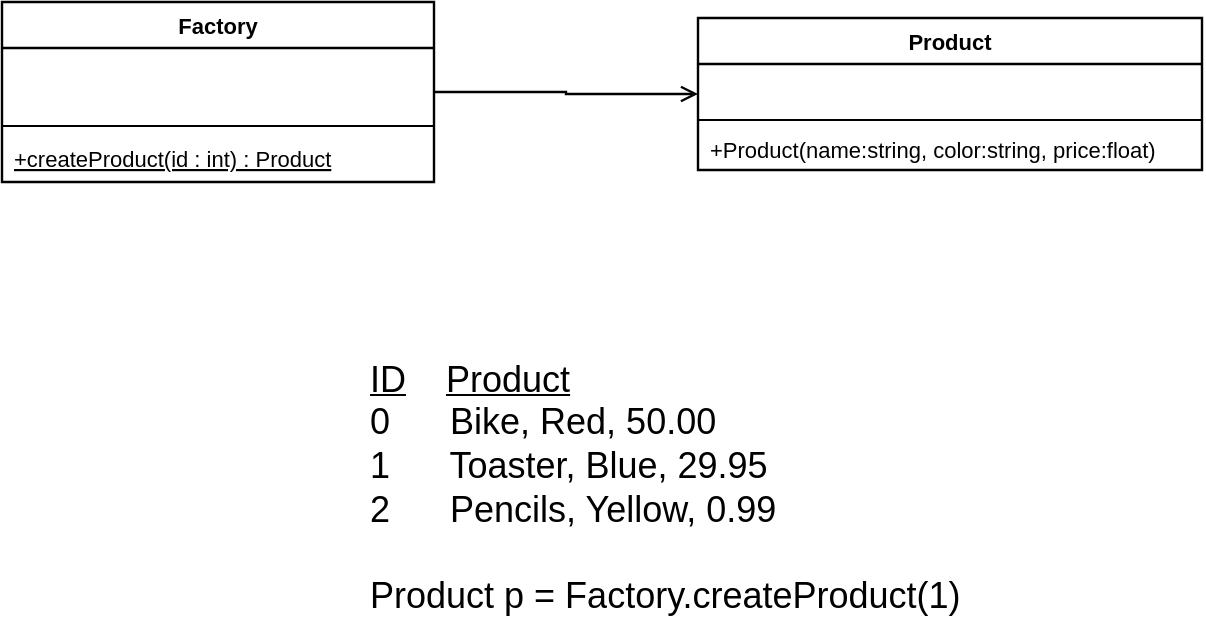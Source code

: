<mxfile version="12.4.2" type="device" pages="4"><diagram id="kocKF5Jm8G2EkgsrgiF1" name="Example 1"><mxGraphModel dx="1086" dy="816" grid="1" gridSize="10" guides="1" tooltips="1" connect="1" arrows="1" fold="1" page="1" pageScale="1" pageWidth="850" pageHeight="1100" math="0" shadow="0"><root><mxCell id="0"/><mxCell id="1" parent="0"/><mxCell id="d7vbY9_d5PZvNomQxInP-1" value="Factory" style="html=1;whiteSpace=wrap;swimlane;childLayout=stackLayout;horizontal=1;startSize=26;horizontalStack=0;resizeParent=1;resizeParentMax=0;resizeLast=0;collapsible=1;marginBottom=0;swimlaneFillColor=#ffffff;startSize=23;fontSize=11;fontColor=#000000;spacing=0;strokeOpacity=100;strokeWidth=1.2;" vertex="1" parent="1"><mxGeometry x="228" y="132" width="216" height="90" as="geometry"/></mxCell><mxCell id="d7vbY9_d5PZvNomQxInP-2" value="" style="part=1;resizeHeight=0;strokeColor=none;fillColor=none;align=left;verticalAlign=middle;spacingLeft=4;spacingRight=4;overflow=hidden;rotatable=0;points=[[0,0.5],[1,0.5]];portConstraint=eastwest;swimlaneFillColor=#ffffff;strokeOpacity=100;fontSize=11;" vertex="1" parent="d7vbY9_d5PZvNomQxInP-1"><mxGeometry y="23" width="216" height="35" as="geometry"/></mxCell><mxCell id="d7vbY9_d5PZvNomQxInP-3" value="" style="line;strokeWidth=1;fillColor=none;align=left;verticalAlign=middle;spacingTop=-1;spacingLeft=3;spacingRight=3;rotatable=0;labelPosition=right;points=[];portConstraint=eastwest;" vertex="1" parent="d7vbY9_d5PZvNomQxInP-1"><mxGeometry y="58" width="216" height="8" as="geometry"/></mxCell><mxCell id="d7vbY9_d5PZvNomQxInP-4" value="+createProduct(id : int) : Product" style="part=1;resizeHeight=0;strokeColor=none;fillColor=none;align=left;verticalAlign=middle;spacingLeft=4;spacingRight=4;overflow=hidden;rotatable=0;points=[[0,0.5],[1,0.5]];portConstraint=eastwest;swimlaneFillColor=#ffffff;strokeOpacity=100;fontSize=11;fontColor=#000000;fontStyle=4;" vertex="1" parent="d7vbY9_d5PZvNomQxInP-1"><mxGeometry y="66" width="216" height="24" as="geometry"/></mxCell><mxCell id="d7vbY9_d5PZvNomQxInP-5" value="Product" style="html=1;whiteSpace=wrap;swimlane;childLayout=stackLayout;horizontal=1;startSize=26;horizontalStack=0;resizeParent=1;resizeParentMax=0;resizeLast=0;collapsible=1;marginBottom=0;swimlaneFillColor=#ffffff;startSize=23;fontSize=11;fontColor=#000000;spacing=0;strokeOpacity=100;strokeWidth=1.2;" vertex="1" parent="1"><mxGeometry x="576" y="140" width="252" height="76" as="geometry"/></mxCell><mxCell id="d7vbY9_d5PZvNomQxInP-6" value="" style="part=1;resizeHeight=0;strokeColor=none;fillColor=none;align=left;verticalAlign=middle;spacingLeft=4;spacingRight=4;overflow=hidden;rotatable=0;points=[[0,0.5],[1,0.5]];portConstraint=eastwest;swimlaneFillColor=#ffffff;strokeOpacity=100;fontSize=11;" vertex="1" parent="d7vbY9_d5PZvNomQxInP-5"><mxGeometry y="23" width="252" height="24" as="geometry"/></mxCell><mxCell id="d7vbY9_d5PZvNomQxInP-7" value="" style="line;strokeWidth=1;fillColor=none;align=left;verticalAlign=middle;spacingTop=-1;spacingLeft=3;spacingRight=3;rotatable=0;labelPosition=right;points=[];portConstraint=eastwest;" vertex="1" parent="d7vbY9_d5PZvNomQxInP-5"><mxGeometry y="47" width="252" height="8" as="geometry"/></mxCell><mxCell id="d7vbY9_d5PZvNomQxInP-8" value="+Product(name:string, color:string, price:float)" style="part=1;resizeHeight=0;strokeColor=none;fillColor=none;align=left;verticalAlign=middle;spacingLeft=4;spacingRight=4;overflow=hidden;rotatable=0;points=[[0,0.5],[1,0.5]];portConstraint=eastwest;swimlaneFillColor=#ffffff;strokeOpacity=100;fontSize=11;fontColor=#000000;" vertex="1" parent="d7vbY9_d5PZvNomQxInP-5"><mxGeometry y="55" width="252" height="21" as="geometry"/></mxCell><mxCell id="d7vbY9_d5PZvNomQxInP-9" value="" style="html=1;jettySize=18;fontSize=11;strokeWidth=1.2;rounded=1;arcSize=0;edgeStyle=orthogonalEdgeStyle;startArrow=none;endArrow=open;;exitX=1.003;exitY=0.5;exitPerimeter=1;entryX=-0.002;entryY=0.5;entryPerimeter=1;" edge="1" parent="1" source="d7vbY9_d5PZvNomQxInP-1" target="d7vbY9_d5PZvNomQxInP-5"><mxGeometry width="100" height="100" relative="1" as="geometry"/></mxCell><mxCell id="d7vbY9_d5PZvNomQxInP-11" value="&lt;u style=&quot;font-size: 18px;&quot;&gt;ID&lt;/u&gt;&amp;nbsp; &amp;nbsp; &lt;u style=&quot;font-size: 18px;&quot;&gt;Product&lt;/u&gt;&lt;br style=&quot;font-size: 18px;&quot;&gt;0&amp;nbsp; &amp;nbsp; &amp;nbsp; Bike, Red, 50.00&lt;br style=&quot;font-size: 18px;&quot;&gt;1&amp;nbsp; &amp;nbsp; &amp;nbsp; Toaster, Blue, 29.95&lt;br style=&quot;font-size: 18px;&quot;&gt;2&amp;nbsp; &amp;nbsp; &amp;nbsp; Pencils, Yellow, 0.99&lt;br style=&quot;font-size: 18px;&quot;&gt;&lt;br style=&quot;font-size: 18px;&quot;&gt;Product p = Factory.createProduct(1)" style="text;html=1;strokeColor=none;fillColor=none;align=left;verticalAlign=middle;whiteSpace=wrap;rounded=0;fontSize=18;" vertex="1" parent="1"><mxGeometry x="410" y="320" width="340" height="110" as="geometry"/></mxCell></root></mxGraphModel></diagram><diagram id="EtCzw6RDo76MSMBnJ_DQ" name="Example 2"><mxGraphModel dx="1086" dy="816" grid="1" gridSize="10" guides="1" tooltips="1" connect="1" arrows="1" fold="1" page="1" pageScale="1" pageWidth="850" pageHeight="1100" math="0" shadow="0"><root><mxCell id="A5qwf2-SK95EIumXwsA0-0"/><mxCell id="A5qwf2-SK95EIumXwsA0-1" parent="A5qwf2-SK95EIumXwsA0-0"/><mxCell id="0Qp7u8Eenh5C9V2qV6IY-1" value="Factory" style="html=1;whiteSpace=wrap;swimlane;childLayout=stackLayout;horizontal=1;startSize=26;horizontalStack=0;resizeParent=1;resizeParentMax=0;resizeLast=0;collapsible=1;marginBottom=0;swimlaneFillColor=#ffffff;startSize=23;fontSize=11;fontColor=#000000;spacing=0;strokeOpacity=100;strokeWidth=1.2;" vertex="1" parent="A5qwf2-SK95EIumXwsA0-1"><mxGeometry x="228" y="132" width="216" height="87" as="geometry"/></mxCell><mxCell id="0Qp7u8Eenh5C9V2qV6IY-2" value="" style="part=1;resizeHeight=0;strokeColor=none;fillColor=none;align=left;verticalAlign=middle;spacingLeft=4;spacingRight=4;overflow=hidden;rotatable=0;points=[[0,0.5],[1,0.5]];portConstraint=eastwest;swimlaneFillColor=#ffffff;strokeOpacity=100;fontSize=11;" vertex="1" parent="0Qp7u8Eenh5C9V2qV6IY-1"><mxGeometry y="23" width="216" height="37" as="geometry"/></mxCell><mxCell id="0Qp7u8Eenh5C9V2qV6IY-3" value="" style="line;strokeWidth=1;fillColor=none;align=left;verticalAlign=middle;spacingTop=-1;spacingLeft=3;spacingRight=3;rotatable=0;labelPosition=right;points=[];portConstraint=eastwest;" vertex="1" parent="0Qp7u8Eenh5C9V2qV6IY-1"><mxGeometry y="60" width="216" height="8" as="geometry"/></mxCell><mxCell id="0Qp7u8Eenh5C9V2qV6IY-4" value="+createProduct(id : int) : Product" style="part=1;resizeHeight=0;strokeColor=none;fillColor=none;align=left;verticalAlign=middle;spacingLeft=4;spacingRight=4;overflow=hidden;rotatable=0;points=[[0,0.5],[1,0.5]];portConstraint=eastwest;swimlaneFillColor=#ffffff;strokeOpacity=100;fontSize=11;fontColor=#000000;fontStyle=4;" vertex="1" parent="0Qp7u8Eenh5C9V2qV6IY-1"><mxGeometry y="68" width="216" height="19" as="geometry"/></mxCell><mxCell id="0Qp7u8Eenh5C9V2qV6IY-5" value="" style="html=1;jettySize=18;fontSize=11;strokeWidth=1.2;rounded=1;arcSize=0;edgeStyle=orthogonalEdgeStyle;startArrow=none;endArrow=open;;exitX=1.003;exitY=0.5;exitPerimeter=1;" edge="1" parent="A5qwf2-SK95EIumXwsA0-1" source="0Qp7u8Eenh5C9V2qV6IY-1"><mxGeometry width="100" height="100" relative="1" as="geometry"><mxPoint x="575" y="180" as="targetPoint"/></mxGeometry></mxCell><mxCell id="0Qp7u8Eenh5C9V2qV6IY-7" value="&amp;lt;&amp;lt;interface&amp;gt;&amp;gt;&#10;Product" style="html=1;whiteSpace=wrap;swimlane;childLayout=stackLayout;horizontal=1;startSize=26;horizontalStack=0;resizeParent=1;resizeParentMax=0;resizeLast=0;collapsible=1;marginBottom=0;swimlaneFillColor=#ffffff;startSize=36;fontSize=11;fontStyle=1;spacing=0;strokeOpacity=100;strokeWidth=1.2;" vertex="1" parent="A5qwf2-SK95EIumXwsA0-1"><mxGeometry x="576" y="132" width="216" height="74" as="geometry"/></mxCell><mxCell id="0Qp7u8Eenh5C9V2qV6IY-8" value="+build()&#10;+test()&#10;+ship()" style="part=1;resizeHeight=0;strokeColor=none;fillColor=none;align=left;verticalAlign=middle;spacingLeft=4;spacingRight=4;overflow=hidden;rotatable=0;points=[[0,0.5],[1,0.5]];portConstraint=eastwest;swimlaneFillColor=#ffffff;strokeOpacity=100;fontSize=11;fontColor=#000000;" vertex="1" parent="0Qp7u8Eenh5C9V2qV6IY-7"><mxGeometry y="36" width="216" height="38" as="geometry"/></mxCell><mxCell id="0Qp7u8Eenh5C9V2qV6IY-9" value="Product_1" style="html=1;whiteSpace=wrap;swimlane;childLayout=stackLayout;horizontal=1;startSize=26;horizontalStack=0;resizeParent=1;resizeParentMax=0;resizeLast=0;collapsible=1;marginBottom=0;swimlaneFillColor=#ffffff;startSize=23;fontSize=11;fontColor=#000000;spacing=0;strokeOpacity=100;strokeWidth=1.2;" vertex="1" parent="A5qwf2-SK95EIumXwsA0-1"><mxGeometry x="408" y="300" width="156" height="110" as="geometry"/></mxCell><mxCell id="0Qp7u8Eenh5C9V2qV6IY-10" value="" style="part=1;resizeHeight=0;strokeColor=none;fillColor=none;align=left;verticalAlign=middle;spacingLeft=4;spacingRight=4;overflow=hidden;rotatable=0;points=[[0,0.5],[1,0.5]];portConstraint=eastwest;swimlaneFillColor=#ffffff;strokeOpacity=100;fontSize=11;" vertex="1" parent="0Qp7u8Eenh5C9V2qV6IY-9"><mxGeometry y="23" width="156" height="23" as="geometry"/></mxCell><mxCell id="0Qp7u8Eenh5C9V2qV6IY-11" value="" style="line;strokeWidth=1;fillColor=none;align=left;verticalAlign=middle;spacingTop=-1;spacingLeft=3;spacingRight=3;rotatable=0;labelPosition=right;points=[];portConstraint=eastwest;" vertex="1" parent="0Qp7u8Eenh5C9V2qV6IY-9"><mxGeometry y="46" width="156" height="8" as="geometry"/></mxCell><mxCell id="0Qp7u8Eenh5C9V2qV6IY-12" value="+Product_1(string, int)&#10;+build()&#10;+test()&#10;+ship()&#10;" style="part=1;resizeHeight=0;strokeColor=none;fillColor=none;align=left;verticalAlign=middle;spacingLeft=4;spacingRight=4;overflow=hidden;rotatable=0;points=[[0,0.5],[1,0.5]];portConstraint=eastwest;swimlaneFillColor=#ffffff;strokeOpacity=100;fontSize=11;fontColor=#000000;" vertex="1" parent="0Qp7u8Eenh5C9V2qV6IY-9"><mxGeometry y="54" width="156" height="56" as="geometry"/></mxCell><mxCell id="0Qp7u8Eenh5C9V2qV6IY-13" value="Product_2" style="html=1;whiteSpace=wrap;swimlane;childLayout=stackLayout;horizontal=1;startSize=26;horizontalStack=0;resizeParent=1;resizeParentMax=0;resizeLast=0;collapsible=1;marginBottom=0;swimlaneFillColor=#ffffff;startSize=23;fontSize=11;fontColor=#000000;spacing=0;strokeOpacity=100;strokeWidth=1.2;" vertex="1" parent="A5qwf2-SK95EIumXwsA0-1"><mxGeometry x="588" y="300" width="156" height="110" as="geometry"/></mxCell><mxCell id="0Qp7u8Eenh5C9V2qV6IY-14" value="" style="part=1;resizeHeight=0;strokeColor=none;fillColor=none;align=left;verticalAlign=middle;spacingLeft=4;spacingRight=4;overflow=hidden;rotatable=0;points=[[0,0.5],[1,0.5]];portConstraint=eastwest;swimlaneFillColor=#ffffff;strokeOpacity=100;fontSize=11;" vertex="1" parent="0Qp7u8Eenh5C9V2qV6IY-13"><mxGeometry y="23" width="156" height="23" as="geometry"/></mxCell><mxCell id="0Qp7u8Eenh5C9V2qV6IY-15" value="" style="line;strokeWidth=1;fillColor=none;align=left;verticalAlign=middle;spacingTop=-1;spacingLeft=3;spacingRight=3;rotatable=0;labelPosition=right;points=[];portConstraint=eastwest;" vertex="1" parent="0Qp7u8Eenh5C9V2qV6IY-13"><mxGeometry y="46" width="156" height="8" as="geometry"/></mxCell><mxCell id="0Qp7u8Eenh5C9V2qV6IY-16" value="+Product_2(string)&#10;+build()&#10;+test()&#10;+ship()&#10;" style="part=1;resizeHeight=0;strokeColor=none;fillColor=none;align=left;verticalAlign=middle;spacingLeft=4;spacingRight=4;overflow=hidden;rotatable=0;points=[[0,0.5],[1,0.5]];portConstraint=eastwest;swimlaneFillColor=#ffffff;strokeOpacity=100;fontSize=11;fontColor=#000000;" vertex="1" parent="0Qp7u8Eenh5C9V2qV6IY-13"><mxGeometry y="54" width="156" height="56" as="geometry"/></mxCell><mxCell id="0Qp7u8Eenh5C9V2qV6IY-17" value="Product_3" style="html=1;whiteSpace=wrap;swimlane;childLayout=stackLayout;horizontal=1;startSize=26;horizontalStack=0;resizeParent=1;resizeParentMax=0;resizeLast=0;collapsible=1;marginBottom=0;swimlaneFillColor=#ffffff;startSize=23;fontSize=11;fontColor=#000000;spacing=0;strokeOpacity=100;strokeWidth=1.2;" vertex="1" parent="A5qwf2-SK95EIumXwsA0-1"><mxGeometry x="780" y="300" width="156" height="110" as="geometry"/></mxCell><mxCell id="0Qp7u8Eenh5C9V2qV6IY-18" value="" style="part=1;resizeHeight=0;strokeColor=none;fillColor=none;align=left;verticalAlign=middle;spacingLeft=4;spacingRight=4;overflow=hidden;rotatable=0;points=[[0,0.5],[1,0.5]];portConstraint=eastwest;swimlaneFillColor=#ffffff;strokeOpacity=100;fontSize=11;" vertex="1" parent="0Qp7u8Eenh5C9V2qV6IY-17"><mxGeometry y="23" width="156" height="23" as="geometry"/></mxCell><mxCell id="0Qp7u8Eenh5C9V2qV6IY-19" value="" style="line;strokeWidth=1;fillColor=none;align=left;verticalAlign=middle;spacingTop=-1;spacingLeft=3;spacingRight=3;rotatable=0;labelPosition=right;points=[];portConstraint=eastwest;" vertex="1" parent="0Qp7u8Eenh5C9V2qV6IY-17"><mxGeometry y="46" width="156" height="8" as="geometry"/></mxCell><mxCell id="0Qp7u8Eenh5C9V2qV6IY-20" value="+Product_1(string, string, int)&#10;+build()&#10;+test()&#10;+ship()&#10;" style="part=1;resizeHeight=0;strokeColor=none;fillColor=none;align=left;verticalAlign=middle;spacingLeft=4;spacingRight=4;overflow=hidden;rotatable=0;points=[[0,0.5],[1,0.5]];portConstraint=eastwest;swimlaneFillColor=#ffffff;strokeOpacity=100;fontSize=11;fontColor=#000000;" vertex="1" parent="0Qp7u8Eenh5C9V2qV6IY-17"><mxGeometry y="54" width="156" height="56" as="geometry"/></mxCell><mxCell id="0Qp7u8Eenh5C9V2qV6IY-21" value="" style="html=1;jettySize=18;fontSize=11;strokeWidth=1.2;rounded=1;arcSize=0;edgeStyle=orthogonalEdgeStyle;startArrow=block;endFill=0;startSize=12;endArrow=none;exitX=0.5;exitY=1.006;exitPerimeter=1;entryX=0.5;entryY=-0.005;entryPerimeter=1;" edge="1" parent="A5qwf2-SK95EIumXwsA0-1" source="0Qp7u8Eenh5C9V2qV6IY-7" target="0Qp7u8Eenh5C9V2qV6IY-9"><mxGeometry width="100" height="100" relative="1" as="geometry"/></mxCell><mxCell id="0Qp7u8Eenh5C9V2qV6IY-22" value="" style="html=1;jettySize=18;fontSize=11;strokeWidth=1.2;rounded=1;arcSize=0;edgeStyle=orthogonalEdgeStyle;startArrow=none;endArrow=block;endFill=0;endSize=12;exitX=0.5;exitY=-0.005;exitPerimeter=1;entryX=0.5;entryY=1.006;entryPerimeter=1;" edge="1" parent="A5qwf2-SK95EIumXwsA0-1" source="0Qp7u8Eenh5C9V2qV6IY-13" target="0Qp7u8Eenh5C9V2qV6IY-7"><mxGeometry width="100" height="100" relative="1" as="geometry"/></mxCell><mxCell id="0Qp7u8Eenh5C9V2qV6IY-23" value="" style="html=1;jettySize=18;fontSize=11;strokeWidth=1.2;rounded=1;arcSize=0;edgeStyle=orthogonalEdgeStyle;startArrow=none;endArrow=block;endFill=0;endSize=12;exitX=0.5;exitY=-0.005;exitPerimeter=1;entryX=0.5;entryY=1.006;entryPerimeter=1;" edge="1" parent="A5qwf2-SK95EIumXwsA0-1" source="0Qp7u8Eenh5C9V2qV6IY-17" target="0Qp7u8Eenh5C9V2qV6IY-7"><mxGeometry width="100" height="100" relative="1" as="geometry"/></mxCell><mxCell id="0Qp7u8Eenh5C9V2qV6IY-24" value="&lt;u&gt;ID&lt;/u&gt;&amp;nbsp; &amp;nbsp; &amp;nbsp;&lt;u&gt;Product&lt;/u&gt;&lt;br&gt;0&amp;nbsp; &amp;nbsp; &amp;nbsp; &amp;nbsp;Product_3(&quot;cat&quot;, &quot;dog&quot;, 5)&lt;br&gt;1&amp;nbsp; &amp;nbsp; &amp;nbsp; &amp;nbsp;Product_1(&quot;boat&quot;, 34)&lt;br&gt;2&amp;nbsp; &amp;nbsp; &amp;nbsp; &amp;nbsp;Product_3(&quot;bear&quot;, &quot;goat&quot;, 234)&lt;br&gt;3&amp;nbsp; &amp;nbsp; &amp;nbsp; &amp;nbsp;Product_2(&quot;pie&quot;)&lt;br&gt;&lt;br&gt;&lt;br&gt;Product p = Factory.createProduct(2);&lt;br&gt;p.build();" style="text;html=1;strokeColor=none;fillColor=none;align=left;verticalAlign=middle;whiteSpace=wrap;rounded=0;fontSize=18;" vertex="1" parent="A5qwf2-SK95EIumXwsA0-1"><mxGeometry x="74" y="410" width="370" height="20" as="geometry"/></mxCell></root></mxGraphModel></diagram><diagram id="aUXdGY-mddUw7pco9pZF" name="Example 3"><mxGraphModel dx="1086" dy="816" grid="1" gridSize="10" guides="1" tooltips="1" connect="1" arrows="1" fold="1" page="1" pageScale="1" pageWidth="850" pageHeight="1100" math="0" shadow="0"><root><mxCell id="aakNIGkPG2GNDzsSB2l9-0"/><mxCell id="aakNIGkPG2GNDzsSB2l9-1" parent="aakNIGkPG2GNDzsSB2l9-0"/><mxCell id="Op32mYhI_ahFdtfo36en-0" value="GenericProductFactory" style="html=1;whiteSpace=wrap;swimlane;childLayout=stackLayout;horizontal=1;startSize=26;horizontalStack=0;resizeParent=1;resizeParentMax=0;resizeLast=0;collapsible=1;marginBottom=0;swimlaneFillColor=#ffffff;startSize=23;fontSize=11;fontColor=#000000;spacing=0;strokeOpacity=100;strokeWidth=1.2;" vertex="1" parent="aakNIGkPG2GNDzsSB2l9-1"><mxGeometry x="444" y="168" width="216" height="87" as="geometry"/></mxCell><mxCell id="Op32mYhI_ahFdtfo36en-1" value="" style="part=1;resizeHeight=0;strokeColor=none;fillColor=none;align=left;verticalAlign=middle;spacingLeft=4;spacingRight=4;overflow=hidden;rotatable=0;points=[[0,0.5],[1,0.5]];portConstraint=eastwest;swimlaneFillColor=#ffffff;strokeOpacity=100;fontSize=11;" vertex="1" parent="Op32mYhI_ahFdtfo36en-0"><mxGeometry y="23" width="216" height="37" as="geometry"/></mxCell><mxCell id="Op32mYhI_ahFdtfo36en-2" value="" style="line;strokeWidth=1;fillColor=none;align=left;verticalAlign=middle;spacingTop=-1;spacingLeft=3;spacingRight=3;rotatable=0;labelPosition=right;points=[];portConstraint=eastwest;" vertex="1" parent="Op32mYhI_ahFdtfo36en-0"><mxGeometry y="60" width="216" height="8" as="geometry"/></mxCell><mxCell id="Op32mYhI_ahFdtfo36en-3" value="+createProduct(id : int) : Product" style="part=1;resizeHeight=0;strokeColor=none;fillColor=none;align=left;verticalAlign=middle;spacingLeft=4;spacingRight=4;overflow=hidden;rotatable=0;points=[[0,0.5],[1,0.5]];portConstraint=eastwest;swimlaneFillColor=#ffffff;strokeOpacity=100;fontSize=11;fontColor=#000000;" vertex="1" parent="Op32mYhI_ahFdtfo36en-0"><mxGeometry y="68" width="216" height="19" as="geometry"/></mxCell><mxCell id="Op32mYhI_ahFdtfo36en-4" value="ProductFactoryImpl factory = ProductFactory.createProductFactory(1)&#10;Product p = factory.createProduct(2)&#10;&#10;factory = ProductFactory.createProductFactory(0)&#10;Product p2 = factory.createProduct(1)" style="html=1;whiteSpace=wrap;;fontSize=16;fontColor=#000000;align=left;spacing=5;verticalAlign=top;strokeOpacity=0;fillOpacity=0;fillColor=#ffffff;strokeWidth=1.2;" vertex="1" parent="aakNIGkPG2GNDzsSB2l9-1"><mxGeometry x="19" y="299" width="564" height="121" as="geometry"/></mxCell><mxCell id="Op32mYhI_ahFdtfo36en-5" value="&amp;lt;&amp;lt;interface&amp;gt;&amp;gt;&#10;Product" style="html=1;whiteSpace=wrap;swimlane;childLayout=stackLayout;horizontal=1;startSize=26;horizontalStack=0;resizeParent=1;resizeParentMax=0;resizeLast=0;collapsible=1;marginBottom=0;swimlaneFillColor=#ffffff;startSize=36;fontSize=11;fontStyle=1;spacing=0;strokeOpacity=100;strokeWidth=1.2;" vertex="1" parent="aakNIGkPG2GNDzsSB2l9-1"><mxGeometry x="588" y="300" width="216" height="74" as="geometry"/></mxCell><mxCell id="Op32mYhI_ahFdtfo36en-6" value="+build()&#10;+test()&#10;+ship()" style="part=1;resizeHeight=0;strokeColor=none;fillColor=none;align=left;verticalAlign=middle;spacingLeft=4;spacingRight=4;overflow=hidden;rotatable=0;points=[[0,0.5],[1,0.5]];portConstraint=eastwest;swimlaneFillColor=#ffffff;strokeOpacity=100;fontSize=11;fontColor=#000000;" vertex="1" parent="Op32mYhI_ahFdtfo36en-5"><mxGeometry y="36" width="216" height="38" as="geometry"/></mxCell><mxCell id="Op32mYhI_ahFdtfo36en-7" value="Product_1" style="html=1;whiteSpace=wrap;swimlane;childLayout=stackLayout;horizontal=1;startSize=26;horizontalStack=0;resizeParent=1;resizeParentMax=0;resizeLast=0;collapsible=1;marginBottom=0;swimlaneFillColor=#ffffff;startSize=23;fontSize=11;fontColor=#000000;spacing=0;strokeOpacity=100;strokeWidth=1.2;" vertex="1" parent="aakNIGkPG2GNDzsSB2l9-1"><mxGeometry x="420" y="456" width="156" height="144" as="geometry"/></mxCell><mxCell id="Op32mYhI_ahFdtfo36en-8" value="" style="part=1;resizeHeight=0;strokeColor=none;fillColor=none;align=left;verticalAlign=middle;spacingLeft=4;spacingRight=4;overflow=hidden;rotatable=0;points=[[0,0.5],[1,0.5]];portConstraint=eastwest;swimlaneFillColor=#ffffff;strokeOpacity=100;fontSize=11;" vertex="1" parent="Op32mYhI_ahFdtfo36en-7"><mxGeometry y="23" width="156" height="31" as="geometry"/></mxCell><mxCell id="Op32mYhI_ahFdtfo36en-9" value="" style="line;strokeWidth=1;fillColor=none;align=left;verticalAlign=middle;spacingTop=-1;spacingLeft=3;spacingRight=3;rotatable=0;labelPosition=right;points=[];portConstraint=eastwest;" vertex="1" parent="Op32mYhI_ahFdtfo36en-7"><mxGeometry y="54" width="156" height="8" as="geometry"/></mxCell><mxCell id="Op32mYhI_ahFdtfo36en-10" value="+Product_1(string, int)&#10;+build()&#10;+test()&#10;+ship()&#10;" style="part=1;resizeHeight=0;strokeColor=none;fillColor=none;align=left;verticalAlign=middle;spacingLeft=4;spacingRight=4;overflow=hidden;rotatable=0;points=[[0,0.5],[1,0.5]];portConstraint=eastwest;swimlaneFillColor=#ffffff;strokeOpacity=100;fontSize=11;fontColor=#000000;" vertex="1" parent="Op32mYhI_ahFdtfo36en-7"><mxGeometry y="62" width="156" height="82" as="geometry"/></mxCell><mxCell id="Op32mYhI_ahFdtfo36en-11" value="Product_2" style="html=1;whiteSpace=wrap;swimlane;childLayout=stackLayout;horizontal=1;startSize=26;horizontalStack=0;resizeParent=1;resizeParentMax=0;resizeLast=0;collapsible=1;marginBottom=0;swimlaneFillColor=#ffffff;startSize=23;fontSize=11;fontColor=#000000;spacing=0;strokeOpacity=100;strokeWidth=1.2;" vertex="1" parent="aakNIGkPG2GNDzsSB2l9-1"><mxGeometry x="600" y="456" width="156" height="144" as="geometry"/></mxCell><mxCell id="Op32mYhI_ahFdtfo36en-12" value="" style="part=1;resizeHeight=0;strokeColor=none;fillColor=none;align=left;verticalAlign=middle;spacingLeft=4;spacingRight=4;overflow=hidden;rotatable=0;points=[[0,0.5],[1,0.5]];portConstraint=eastwest;swimlaneFillColor=#ffffff;strokeOpacity=100;fontSize=11;" vertex="1" parent="Op32mYhI_ahFdtfo36en-11"><mxGeometry y="23" width="156" height="31" as="geometry"/></mxCell><mxCell id="Op32mYhI_ahFdtfo36en-13" value="" style="line;strokeWidth=1;fillColor=none;align=left;verticalAlign=middle;spacingTop=-1;spacingLeft=3;spacingRight=3;rotatable=0;labelPosition=right;points=[];portConstraint=eastwest;" vertex="1" parent="Op32mYhI_ahFdtfo36en-11"><mxGeometry y="54" width="156" height="8" as="geometry"/></mxCell><mxCell id="Op32mYhI_ahFdtfo36en-14" value="+Product_2(string)&#10;+build()&#10;+test()&#10;+ship()&#10;" style="part=1;resizeHeight=0;strokeColor=none;fillColor=none;align=left;verticalAlign=middle;spacingLeft=4;spacingRight=4;overflow=hidden;rotatable=0;points=[[0,0.5],[1,0.5]];portConstraint=eastwest;swimlaneFillColor=#ffffff;strokeOpacity=100;fontSize=11;fontColor=#000000;" vertex="1" parent="Op32mYhI_ahFdtfo36en-11"><mxGeometry y="62" width="156" height="82" as="geometry"/></mxCell><mxCell id="Op32mYhI_ahFdtfo36en-15" value="Product_3" style="html=1;whiteSpace=wrap;swimlane;childLayout=stackLayout;horizontal=1;startSize=26;horizontalStack=0;resizeParent=1;resizeParentMax=0;resizeLast=0;collapsible=1;marginBottom=0;swimlaneFillColor=#ffffff;startSize=23;fontSize=11;fontColor=#000000;spacing=0;strokeOpacity=100;strokeWidth=1.2;" vertex="1" parent="aakNIGkPG2GNDzsSB2l9-1"><mxGeometry x="792" y="456" width="156" height="144" as="geometry"/></mxCell><mxCell id="Op32mYhI_ahFdtfo36en-16" value="" style="part=1;resizeHeight=0;strokeColor=none;fillColor=none;align=left;verticalAlign=middle;spacingLeft=4;spacingRight=4;overflow=hidden;rotatable=0;points=[[0,0.5],[1,0.5]];portConstraint=eastwest;swimlaneFillColor=#ffffff;strokeOpacity=100;fontSize=11;" vertex="1" parent="Op32mYhI_ahFdtfo36en-15"><mxGeometry y="23" width="156" height="31" as="geometry"/></mxCell><mxCell id="Op32mYhI_ahFdtfo36en-17" value="" style="line;strokeWidth=1;fillColor=none;align=left;verticalAlign=middle;spacingTop=-1;spacingLeft=3;spacingRight=3;rotatable=0;labelPosition=right;points=[];portConstraint=eastwest;" vertex="1" parent="Op32mYhI_ahFdtfo36en-15"><mxGeometry y="54" width="156" height="8" as="geometry"/></mxCell><mxCell id="Op32mYhI_ahFdtfo36en-18" value="+Product_1(string, string, int)&#10;+build()&#10;+test()&#10;+ship()&#10;" style="part=1;resizeHeight=0;strokeColor=none;fillColor=none;align=left;verticalAlign=middle;spacingLeft=4;spacingRight=4;overflow=hidden;rotatable=0;points=[[0,0.5],[1,0.5]];portConstraint=eastwest;swimlaneFillColor=#ffffff;strokeOpacity=100;fontSize=11;fontColor=#000000;" vertex="1" parent="Op32mYhI_ahFdtfo36en-15"><mxGeometry y="62" width="156" height="82" as="geometry"/></mxCell><mxCell id="Op32mYhI_ahFdtfo36en-19" value="" style="html=1;jettySize=18;fontSize=11;strokeWidth=1.2;rounded=1;arcSize=0;edgeStyle=orthogonalEdgeStyle;startArrow=block;endFill=0;startSize=12;endArrow=none;exitX=0.5;exitY=1.006;exitPerimeter=1;entryX=0.5;entryY=-0.004;entryPerimeter=1;" edge="1" parent="aakNIGkPG2GNDzsSB2l9-1" source="Op32mYhI_ahFdtfo36en-5" target="Op32mYhI_ahFdtfo36en-7"><mxGeometry width="100" height="100" relative="1" as="geometry"/></mxCell><mxCell id="Op32mYhI_ahFdtfo36en-20" value="" style="html=1;jettySize=18;fontSize=11;strokeWidth=1.2;rounded=1;arcSize=0;edgeStyle=orthogonalEdgeStyle;startArrow=none;endArrow=block;endFill=0;endSize=12;exitX=0.5;exitY=-0.004;exitPerimeter=1;entryX=0.5;entryY=1.006;entryPerimeter=1;" edge="1" parent="aakNIGkPG2GNDzsSB2l9-1" source="Op32mYhI_ahFdtfo36en-11" target="Op32mYhI_ahFdtfo36en-5"><mxGeometry width="100" height="100" relative="1" as="geometry"/></mxCell><mxCell id="Op32mYhI_ahFdtfo36en-21" value="" style="html=1;jettySize=18;fontSize=11;strokeWidth=1.2;rounded=1;arcSize=0;edgeStyle=orthogonalEdgeStyle;startArrow=none;endArrow=block;endFill=0;endSize=12;exitX=0.5;exitY=-0.004;exitPerimeter=1;entryX=0.5;entryY=1.006;entryPerimeter=1;" edge="1" parent="aakNIGkPG2GNDzsSB2l9-1" source="Op32mYhI_ahFdtfo36en-15" target="Op32mYhI_ahFdtfo36en-5"><mxGeometry width="100" height="100" relative="1" as="geometry"/></mxCell><mxCell id="Op32mYhI_ahFdtfo36en-22" value="NameBrandProductFactory" style="html=1;whiteSpace=wrap;swimlane;childLayout=stackLayout;horizontal=1;startSize=26;horizontalStack=0;resizeParent=1;resizeParentMax=0;resizeLast=0;collapsible=1;marginBottom=0;swimlaneFillColor=#ffffff;startSize=23;fontSize=11;fontColor=#000000;spacing=0;strokeOpacity=100;strokeWidth=1.2;" vertex="1" parent="aakNIGkPG2GNDzsSB2l9-1"><mxGeometry x="732" y="168" width="216" height="87" as="geometry"/></mxCell><mxCell id="Op32mYhI_ahFdtfo36en-23" value="" style="part=1;resizeHeight=0;strokeColor=none;fillColor=none;align=left;verticalAlign=middle;spacingLeft=4;spacingRight=4;overflow=hidden;rotatable=0;points=[[0,0.5],[1,0.5]];portConstraint=eastwest;swimlaneFillColor=#ffffff;strokeOpacity=100;fontSize=11;" vertex="1" parent="Op32mYhI_ahFdtfo36en-22"><mxGeometry y="23" width="216" height="37" as="geometry"/></mxCell><mxCell id="Op32mYhI_ahFdtfo36en-24" value="" style="line;strokeWidth=1;fillColor=none;align=left;verticalAlign=middle;spacingTop=-1;spacingLeft=3;spacingRight=3;rotatable=0;labelPosition=right;points=[];portConstraint=eastwest;" vertex="1" parent="Op32mYhI_ahFdtfo36en-22"><mxGeometry y="60" width="216" height="8" as="geometry"/></mxCell><mxCell id="Op32mYhI_ahFdtfo36en-25" value="+createProduct(id : int) : Product" style="part=1;resizeHeight=0;strokeColor=none;fillColor=none;align=left;verticalAlign=middle;spacingLeft=4;spacingRight=4;overflow=hidden;rotatable=0;points=[[0,0.5],[1,0.5]];portConstraint=eastwest;swimlaneFillColor=#ffffff;strokeOpacity=100;fontSize=11;fontColor=#000000;" vertex="1" parent="Op32mYhI_ahFdtfo36en-22"><mxGeometry y="68" width="216" height="19" as="geometry"/></mxCell><mxCell id="Op32mYhI_ahFdtfo36en-26" value="&amp;lt;&amp;lt;interface&amp;gt;&amp;gt;&#10;ProductFactoryImpl" style="html=1;whiteSpace=wrap;swimlane;childLayout=stackLayout;horizontal=1;startSize=26;horizontalStack=0;resizeParent=1;resizeParentMax=0;resizeLast=0;collapsible=1;marginBottom=0;swimlaneFillColor=#ffffff;startSize=36;fontSize=11;fontStyle=1;spacing=0;strokeOpacity=100;strokeWidth=1.2;" vertex="1" parent="aakNIGkPG2GNDzsSB2l9-1"><mxGeometry x="588" y="12" width="216" height="74" as="geometry"/></mxCell><mxCell id="Op32mYhI_ahFdtfo36en-27" value="+createProduct(id : int) : Product" style="part=1;resizeHeight=0;strokeColor=none;fillColor=none;align=left;verticalAlign=middle;spacingLeft=4;spacingRight=4;overflow=hidden;rotatable=0;points=[[0,0.5],[1,0.5]];portConstraint=eastwest;swimlaneFillColor=#ffffff;strokeOpacity=100;fontSize=11;fontColor=#000000;" vertex="1" parent="Op32mYhI_ahFdtfo36en-26"><mxGeometry y="36" width="216" height="38" as="geometry"/></mxCell><mxCell id="Op32mYhI_ahFdtfo36en-28" value="" style="html=1;jettySize=18;fontSize=11;strokeWidth=1.2;rounded=1;arcSize=0;edgeStyle=orthogonalEdgeStyle;startArrow=none;endArrow=open;;exitX=0.5;exitY=1.006;exitPerimeter=1;entryX=-0.003;entryY=0.5;entryPerimeter=1;" edge="1" parent="aakNIGkPG2GNDzsSB2l9-1" source="Op32mYhI_ahFdtfo36en-0" target="Op32mYhI_ahFdtfo36en-5"><mxGeometry width="100" height="100" relative="1" as="geometry"/></mxCell><mxCell id="Op32mYhI_ahFdtfo36en-29" value="" style="html=1;jettySize=18;fontSize=11;strokeWidth=1.2;rounded=1;arcSize=0;edgeStyle=orthogonalEdgeStyle;startArrow=none;endArrow=open;;exitX=0.541;exitY=1.006;exitPerimeter=1;entryX=1.003;entryY=0.5;entryPerimeter=1;" edge="1" parent="aakNIGkPG2GNDzsSB2l9-1" source="Op32mYhI_ahFdtfo36en-22" target="Op32mYhI_ahFdtfo36en-5"><mxGeometry width="100" height="100" relative="1" as="geometry"/></mxCell><mxCell id="Op32mYhI_ahFdtfo36en-30" value="" style="html=1;jettySize=18;fontSize=11;strokeWidth=1.2;rounded=1;arcSize=0;edgeStyle=orthogonalEdgeStyle;startArrow=block;endFill=0;startSize=12;endArrow=none;exitX=0.5;exitY=1.006;exitPerimeter=1;entryX=0.5;entryY=-0.006;entryPerimeter=1;" edge="1" parent="aakNIGkPG2GNDzsSB2l9-1" source="Op32mYhI_ahFdtfo36en-26" target="Op32mYhI_ahFdtfo36en-0"><mxGeometry width="100" height="100" relative="1" as="geometry"/></mxCell><mxCell id="Op32mYhI_ahFdtfo36en-31" value="" style="html=1;jettySize=18;fontSize=11;strokeWidth=1.2;rounded=1;arcSize=0;edgeStyle=orthogonalEdgeStyle;startArrow=block;endFill=0;startSize=12;endArrow=none;exitX=0.5;exitY=1.006;exitPerimeter=1;entryX=0.5;entryY=-0.006;entryPerimeter=1;" edge="1" parent="aakNIGkPG2GNDzsSB2l9-1" source="Op32mYhI_ahFdtfo36en-26" target="Op32mYhI_ahFdtfo36en-22"><mxGeometry width="100" height="100" relative="1" as="geometry"/></mxCell><mxCell id="Op32mYhI_ahFdtfo36en-32" value="ProductFactory" style="html=1;whiteSpace=wrap;swimlane;childLayout=stackLayout;horizontal=1;startSize=26;horizontalStack=0;resizeParent=1;resizeParentMax=0;resizeLast=0;collapsible=1;marginBottom=0;swimlaneFillColor=#ffffff;startSize=23;fontSize=11;fontColor=#000000;spacing=0;strokeOpacity=100;strokeWidth=1.2;" vertex="1" parent="aakNIGkPG2GNDzsSB2l9-1"><mxGeometry x="132" y="12" width="264" height="110" as="geometry"/></mxCell><mxCell id="Op32mYhI_ahFdtfo36en-33" value="" style="part=1;resizeHeight=0;strokeColor=none;fillColor=none;align=left;verticalAlign=middle;spacingLeft=4;spacingRight=4;overflow=hidden;rotatable=0;points=[[0,0.5],[1,0.5]];portConstraint=eastwest;swimlaneFillColor=#ffffff;strokeOpacity=100;fontSize=11;" vertex="1" parent="Op32mYhI_ahFdtfo36en-32"><mxGeometry y="23" width="264" height="38" as="geometry"/></mxCell><mxCell id="Op32mYhI_ahFdtfo36en-34" value="" style="line;strokeWidth=1;fillColor=none;align=left;verticalAlign=middle;spacingTop=-1;spacingLeft=3;spacingRight=3;rotatable=0;labelPosition=right;points=[];portConstraint=eastwest;" vertex="1" parent="Op32mYhI_ahFdtfo36en-32"><mxGeometry y="61" width="264" height="8" as="geometry"/></mxCell><mxCell id="Op32mYhI_ahFdtfo36en-35" value="+createProductFactory(id : int) : ProductFactoryImpl" style="part=1;resizeHeight=0;strokeColor=none;fillColor=none;align=left;verticalAlign=middle;spacingLeft=4;spacingRight=4;overflow=hidden;rotatable=0;points=[[0,0.5],[1,0.5]];portConstraint=eastwest;swimlaneFillColor=#ffffff;strokeOpacity=100;fontSize=11;fontColor=#000000;" vertex="1" parent="Op32mYhI_ahFdtfo36en-32"><mxGeometry y="69" width="264" height="41" as="geometry"/></mxCell><mxCell id="Op32mYhI_ahFdtfo36en-36" value="" style="html=1;jettySize=18;fontSize=11;strokeWidth=1.2;rounded=1;arcSize=0;edgeStyle=orthogonalEdgeStyle;startArrow=none;endArrow=open;;exitX=1.002;exitY=0.423;exitPerimeter=1;entryX=-0.003;entryY=0.529;entryPerimeter=1;" edge="1" parent="aakNIGkPG2GNDzsSB2l9-1" source="Op32mYhI_ahFdtfo36en-32" target="Op32mYhI_ahFdtfo36en-26"><mxGeometry width="100" height="100" relative="1" as="geometry"/></mxCell></root></mxGraphModel></diagram><diagram id="730MSwBR_BR86kSf3hK9" name="Example 4"><mxGraphModel dx="1086" dy="816" grid="1" gridSize="10" guides="1" tooltips="1" connect="1" arrows="1" fold="1" page="1" pageScale="1" pageWidth="850" pageHeight="1100" math="0" shadow="0"><root><mxCell id="Je42xFbcCLA1Yzbd0Nrd-0"/><mxCell id="Je42xFbcCLA1Yzbd0Nrd-1" parent="Je42xFbcCLA1Yzbd0Nrd-0"/><mxCell id="YOiEMFnc_cw_jCDnMoCs-0" value="A429Port" style="html=1;whiteSpace=wrap;swimlane;childLayout=stackLayout;horizontal=1;startSize=26;horizontalStack=0;resizeParent=1;resizeParentMax=0;resizeLast=0;collapsible=1;marginBottom=0;swimlaneFillColor=#ffffff;startSize=23;fontSize=11;fontColor=#000000;spacing=0;strokeOpacity=100;strokeWidth=1.2;" vertex="1" parent="Je42xFbcCLA1Yzbd0Nrd-1"><mxGeometry x="756" y="420" width="216" height="150" as="geometry"/></mxCell><mxCell id="YOiEMFnc_cw_jCDnMoCs-1" value="- bus : String&#10;- address : int&#10;- rate : int&#10;- name : String" style="part=1;resizeHeight=0;strokeColor=none;fillColor=none;align=left;verticalAlign=middle;spacingLeft=4;spacingRight=4;overflow=hidden;rotatable=0;points=[[0,0.5],[1,0.5]];portConstraint=eastwest;swimlaneFillColor=#ffffff;strokeOpacity=100;fontSize=11;fontColor=#000000;" vertex="1" parent="YOiEMFnc_cw_jCDnMoCs-0"><mxGeometry y="23" width="216" height="68" as="geometry"/></mxCell><mxCell id="YOiEMFnc_cw_jCDnMoCs-2" value="" style="line;strokeWidth=1;fillColor=none;align=left;verticalAlign=middle;spacingTop=-1;spacingLeft=3;spacingRight=3;rotatable=0;labelPosition=right;points=[];portConstraint=eastwest;" vertex="1" parent="YOiEMFnc_cw_jCDnMoCs-0"><mxGeometry y="91" width="216" height="8" as="geometry"/></mxCell><mxCell id="YOiEMFnc_cw_jCDnMoCs-3" value="+ A429Port(bus, address, rate, name)&#10;+ read() : String&#10;+ write(data : String)" style="part=1;resizeHeight=0;strokeColor=none;fillColor=none;align=left;verticalAlign=middle;spacingLeft=4;spacingRight=4;overflow=hidden;rotatable=0;points=[[0,0.5],[1,0.5]];portConstraint=eastwest;swimlaneFillColor=#ffffff;strokeOpacity=100;fontSize=11;fontColor=#000000;" vertex="1" parent="YOiEMFnc_cw_jCDnMoCs-0"><mxGeometry y="99" width="216" height="51" as="geometry"/></mxCell><mxCell id="YOiEMFnc_cw_jCDnMoCs-4" value="DiscretePort   " style="html=1;whiteSpace=wrap;swimlane;childLayout=stackLayout;horizontal=1;startSize=26;horizontalStack=0;resizeParent=1;resizeParentMax=0;resizeLast=0;collapsible=1;marginBottom=0;swimlaneFillColor=#ffffff;startSize=25;fontSize=13;fontColor=#000000;spacing=0;strokeOpacity=100;strokeWidth=1.2;" vertex="1" parent="Je42xFbcCLA1Yzbd0Nrd-1"><mxGeometry x="516" y="420" width="216" height="150" as="geometry"/></mxCell><mxCell id="YOiEMFnc_cw_jCDnMoCs-5" value="- port : String&#10;- hiV : int&#10;- loV : int&#10;- name : String" style="part=1;resizeHeight=0;strokeColor=none;fillColor=none;align=left;verticalAlign=middle;spacingLeft=4;spacingRight=4;overflow=hidden;rotatable=0;points=[[0,0.5],[1,0.5]];portConstraint=eastwest;swimlaneFillColor=#ffffff;strokeOpacity=100;fontSize=11;fontColor=#000000;" vertex="1" parent="YOiEMFnc_cw_jCDnMoCs-4"><mxGeometry y="25" width="216" height="67" as="geometry"/></mxCell><mxCell id="YOiEMFnc_cw_jCDnMoCs-6" value="" style="line;strokeWidth=1;fillColor=none;align=left;verticalAlign=middle;spacingTop=-1;spacingLeft=3;spacingRight=3;rotatable=0;labelPosition=right;points=[];portConstraint=eastwest;" vertex="1" parent="YOiEMFnc_cw_jCDnMoCs-4"><mxGeometry y="92" width="216" height="8" as="geometry"/></mxCell><mxCell id="YOiEMFnc_cw_jCDnMoCs-7" value="+ DiscretePort(port, hiV, loV, name)&#10;+ read() : String&#10;+ write(data : String)" style="part=1;resizeHeight=0;strokeColor=none;fillColor=none;align=left;verticalAlign=middle;spacingLeft=4;spacingRight=4;overflow=hidden;rotatable=0;points=[[0,0.5],[1,0.5]];portConstraint=eastwest;swimlaneFillColor=#ffffff;strokeOpacity=100;fontSize=11;fontColor=#000000;" vertex="1" parent="YOiEMFnc_cw_jCDnMoCs-4"><mxGeometry y="100" width="216" height="50" as="geometry"/></mxCell><mxCell id="YOiEMFnc_cw_jCDnMoCs-8" value="AFDXPort" style="html=1;whiteSpace=wrap;swimlane;childLayout=stackLayout;horizontal=1;startSize=26;horizontalStack=0;resizeParent=1;resizeParentMax=0;resizeLast=0;collapsible=1;marginBottom=0;swimlaneFillColor=#ffffff;startSize=23;fontSize=11;fontColor=#000000;spacing=0;strokeOpacity=100;strokeWidth=1.2;" vertex="1" parent="Je42xFbcCLA1Yzbd0Nrd-1"><mxGeometry x="228" y="420" width="264" height="190" as="geometry"/></mxCell><mxCell id="YOiEMFnc_cw_jCDnMoCs-9" value="- ip : String&#10;- port : int&#10;- vl : int&#10;- subVl : int&#10;- name : String&#10;- refreshRate : int" style="part=1;resizeHeight=0;strokeColor=none;fillColor=none;align=left;verticalAlign=middle;spacingLeft=4;spacingRight=4;overflow=hidden;rotatable=0;points=[[0,0.5],[1,0.5]];portConstraint=eastwest;swimlaneFillColor=#ffffff;strokeOpacity=100;fontSize=11;fontColor=#000000;" vertex="1" parent="YOiEMFnc_cw_jCDnMoCs-8"><mxGeometry y="23" width="264" height="101" as="geometry"/></mxCell><mxCell id="YOiEMFnc_cw_jCDnMoCs-10" value="" style="line;strokeWidth=1;fillColor=none;align=left;verticalAlign=middle;spacingTop=-1;spacingLeft=3;spacingRight=3;rotatable=0;labelPosition=right;points=[];portConstraint=eastwest;" vertex="1" parent="YOiEMFnc_cw_jCDnMoCs-8"><mxGeometry y="124" width="264" height="8" as="geometry"/></mxCell><mxCell id="YOiEMFnc_cw_jCDnMoCs-11" value="+ AFDXPort(ip, port, vl, subVl, name, refreshRate)&#10;+ read() : String&#10;+ write(data : String)" style="part=1;resizeHeight=0;strokeColor=none;fillColor=none;align=left;verticalAlign=middle;spacingLeft=4;spacingRight=4;overflow=hidden;rotatable=0;points=[[0,0.5],[1,0.5]];portConstraint=eastwest;swimlaneFillColor=#ffffff;strokeOpacity=100;fontSize=11;fontColor=#000000;" vertex="1" parent="YOiEMFnc_cw_jCDnMoCs-8"><mxGeometry y="132" width="264" height="58" as="geometry"/></mxCell><mxCell id="YOiEMFnc_cw_jCDnMoCs-12" value="&amp;lt;&amp;lt;interface&amp;gt;&amp;gt;&#10;AvionicPort" style="html=1;whiteSpace=wrap;swimlane;childLayout=stackLayout;horizontal=1;startSize=26;horizontalStack=0;resizeParent=1;resizeParentMax=0;resizeLast=0;collapsible=1;marginBottom=0;swimlaneFillColor=#ffffff;startSize=36;fontSize=11;fontStyle=1;spacing=0;strokeOpacity=100;strokeWidth=1.2;" vertex="1" parent="Je42xFbcCLA1Yzbd0Nrd-1"><mxGeometry x="516" y="264" width="216" height="63" as="geometry"/></mxCell><mxCell id="YOiEMFnc_cw_jCDnMoCs-13" value="+read() : String&#10;+write(data : String)" style="part=1;resizeHeight=0;strokeColor=none;fillColor=none;align=left;verticalAlign=middle;spacingLeft=4;spacingRight=4;overflow=hidden;rotatable=0;points=[[0,0.5],[1,0.5]];portConstraint=eastwest;swimlaneFillColor=#ffffff;strokeOpacity=100;fontSize=11;fontColor=#000000;" vertex="1" parent="YOiEMFnc_cw_jCDnMoCs-12"><mxGeometry y="36" width="216" height="27" as="geometry"/></mxCell><mxCell id="YOiEMFnc_cw_jCDnMoCs-14" value="PortFactory" style="html=1;whiteSpace=wrap;swimlane;childLayout=stackLayout;horizontal=1;startSize=26;horizontalStack=0;resizeParent=1;resizeParentMax=0;resizeLast=0;collapsible=1;marginBottom=0;swimlaneFillColor=#ffffff;startSize=23;fontSize=11;fontColor=#000000;spacing=0;strokeOpacity=100;strokeWidth=1.2;" vertex="1" parent="Je42xFbcCLA1Yzbd0Nrd-1"><mxGeometry x="498" y="96" width="252" height="98" as="geometry"/></mxCell><mxCell id="YOiEMFnc_cw_jCDnMoCs-15" value="" style="part=1;resizeHeight=0;strokeColor=none;fillColor=none;align=left;verticalAlign=middle;spacingLeft=4;spacingRight=4;overflow=hidden;rotatable=0;points=[[0,0.5],[1,0.5]];portConstraint=eastwest;swimlaneFillColor=#ffffff;strokeOpacity=100;fontSize=11;" vertex="1" parent="YOiEMFnc_cw_jCDnMoCs-14"><mxGeometry y="23" width="252" height="45" as="geometry"/></mxCell><mxCell id="YOiEMFnc_cw_jCDnMoCs-16" value="" style="line;strokeWidth=1;fillColor=none;align=left;verticalAlign=middle;spacingTop=-1;spacingLeft=3;spacingRight=3;rotatable=0;labelPosition=right;points=[];portConstraint=eastwest;" vertex="1" parent="YOiEMFnc_cw_jCDnMoCs-14"><mxGeometry y="68" width="252" height="8" as="geometry"/></mxCell><mxCell id="YOiEMFnc_cw_jCDnMoCs-17" value="+ createPort(configuration : String) : AvionicPort" style="part=1;resizeHeight=0;strokeColor=none;fillColor=none;align=left;verticalAlign=middle;spacingLeft=4;spacingRight=4;overflow=hidden;rotatable=0;points=[[0,0.5],[1,0.5]];portConstraint=eastwest;swimlaneFillColor=#ffffff;strokeOpacity=100;fontSize=11;fontColor=#000000;fontStyle=4;" vertex="1" parent="YOiEMFnc_cw_jCDnMoCs-14"><mxGeometry y="76" width="252" height="22" as="geometry"/></mxCell><mxCell id="YOiEMFnc_cw_jCDnMoCs-18" value="" style="html=1;jettySize=18;fontSize=11;strokeWidth=1.2;rounded=1;arcSize=0;edgeStyle=orthogonalEdgeStyle;startArrow=none;endArrow=open;;exitX=0.5;exitY=1.006;exitPerimeter=1;entryX=0.5;entryY=-0.007;entryPerimeter=1;" edge="1" parent="Je42xFbcCLA1Yzbd0Nrd-1" source="YOiEMFnc_cw_jCDnMoCs-14" target="YOiEMFnc_cw_jCDnMoCs-12"><mxGeometry width="100" height="100" relative="1" as="geometry"/></mxCell><mxCell id="YOiEMFnc_cw_jCDnMoCs-19" value="" style="html=1;jettySize=18;fontSize=11;strokeWidth=1.2;rounded=1;arcSize=0;edgeStyle=orthogonalEdgeStyle;startArrow=block;endFill=0;startSize=12;endArrow=none;exitX=0.5;exitY=1.007;exitPerimeter=1;entryX=0.5;entryY=-0.003;entryPerimeter=1;" edge="1" parent="Je42xFbcCLA1Yzbd0Nrd-1" source="YOiEMFnc_cw_jCDnMoCs-12" target="YOiEMFnc_cw_jCDnMoCs-8"><mxGeometry width="100" height="100" relative="1" as="geometry"/></mxCell><mxCell id="YOiEMFnc_cw_jCDnMoCs-20" value="" style="html=1;jettySize=18;fontSize=11;strokeWidth=1.2;rounded=1;arcSize=0;edgeStyle=orthogonalEdgeStyle;startArrow=block;endFill=0;startSize=12;endArrow=none;exitX=0.5;exitY=1.007;exitPerimeter=1;entryX=0.5;entryY=-0.004;entryPerimeter=1;" edge="1" parent="Je42xFbcCLA1Yzbd0Nrd-1" source="YOiEMFnc_cw_jCDnMoCs-12" target="YOiEMFnc_cw_jCDnMoCs-4"><mxGeometry width="100" height="100" relative="1" as="geometry"/></mxCell><mxCell id="YOiEMFnc_cw_jCDnMoCs-21" value="" style="html=1;jettySize=18;fontSize=11;strokeWidth=1.2;rounded=1;arcSize=0;edgeStyle=orthogonalEdgeStyle;startArrow=block;endFill=0;startSize=12;endArrow=none;exitX=0.5;exitY=1.007;exitPerimeter=1;entryX=0.5;entryY=-0.004;entryPerimeter=1;" edge="1" parent="Je42xFbcCLA1Yzbd0Nrd-1" source="YOiEMFnc_cw_jCDnMoCs-12" target="YOiEMFnc_cw_jCDnMoCs-0"><mxGeometry width="100" height="100" relative="1" as="geometry"/></mxCell><mxCell id="YOiEMFnc_cw_jCDnMoCs-22" value="AFDX,10.2.1.0,312,17,0,Hyd_Press_A,1000&lt;br&gt;AFDX,10.2.1.0,313,17,0,Hyd_Press_B,1000&lt;br&gt;AFDX,10.2.1.0,322,17,0,Hyd_Temp_A,1000&lt;br&gt;AFDX,10.2.1.0,323,17,0,Hyd_Temp_B,1000&lt;br&gt;AFDX,10.2.1.1,332,18,1,Hyd_Rsvr_Level,500&lt;br&gt;DISCRETE,/dev0,23V,4V,On_Ground&lt;br&gt;DISCRETE,/dev1,4V,23V,PUMP_FAULT&lt;br&gt;A429,bus32,0x4323,25,Maint_Data" style="html=1;whiteSpace=wrap;;fontSize=16;fontColor=#000000;align=left;spacing=5;verticalAlign=top;strokeOpacity=0;fillOpacity=0;fillColor=#ffffff;strokeWidth=1.2;fontFamily=Courier New;" vertex="1" parent="Je42xFbcCLA1Yzbd0Nrd-1"><mxGeometry x="84" y="144" width="324" height="166" as="geometry"/></mxCell></root></mxGraphModel></diagram></mxfile>